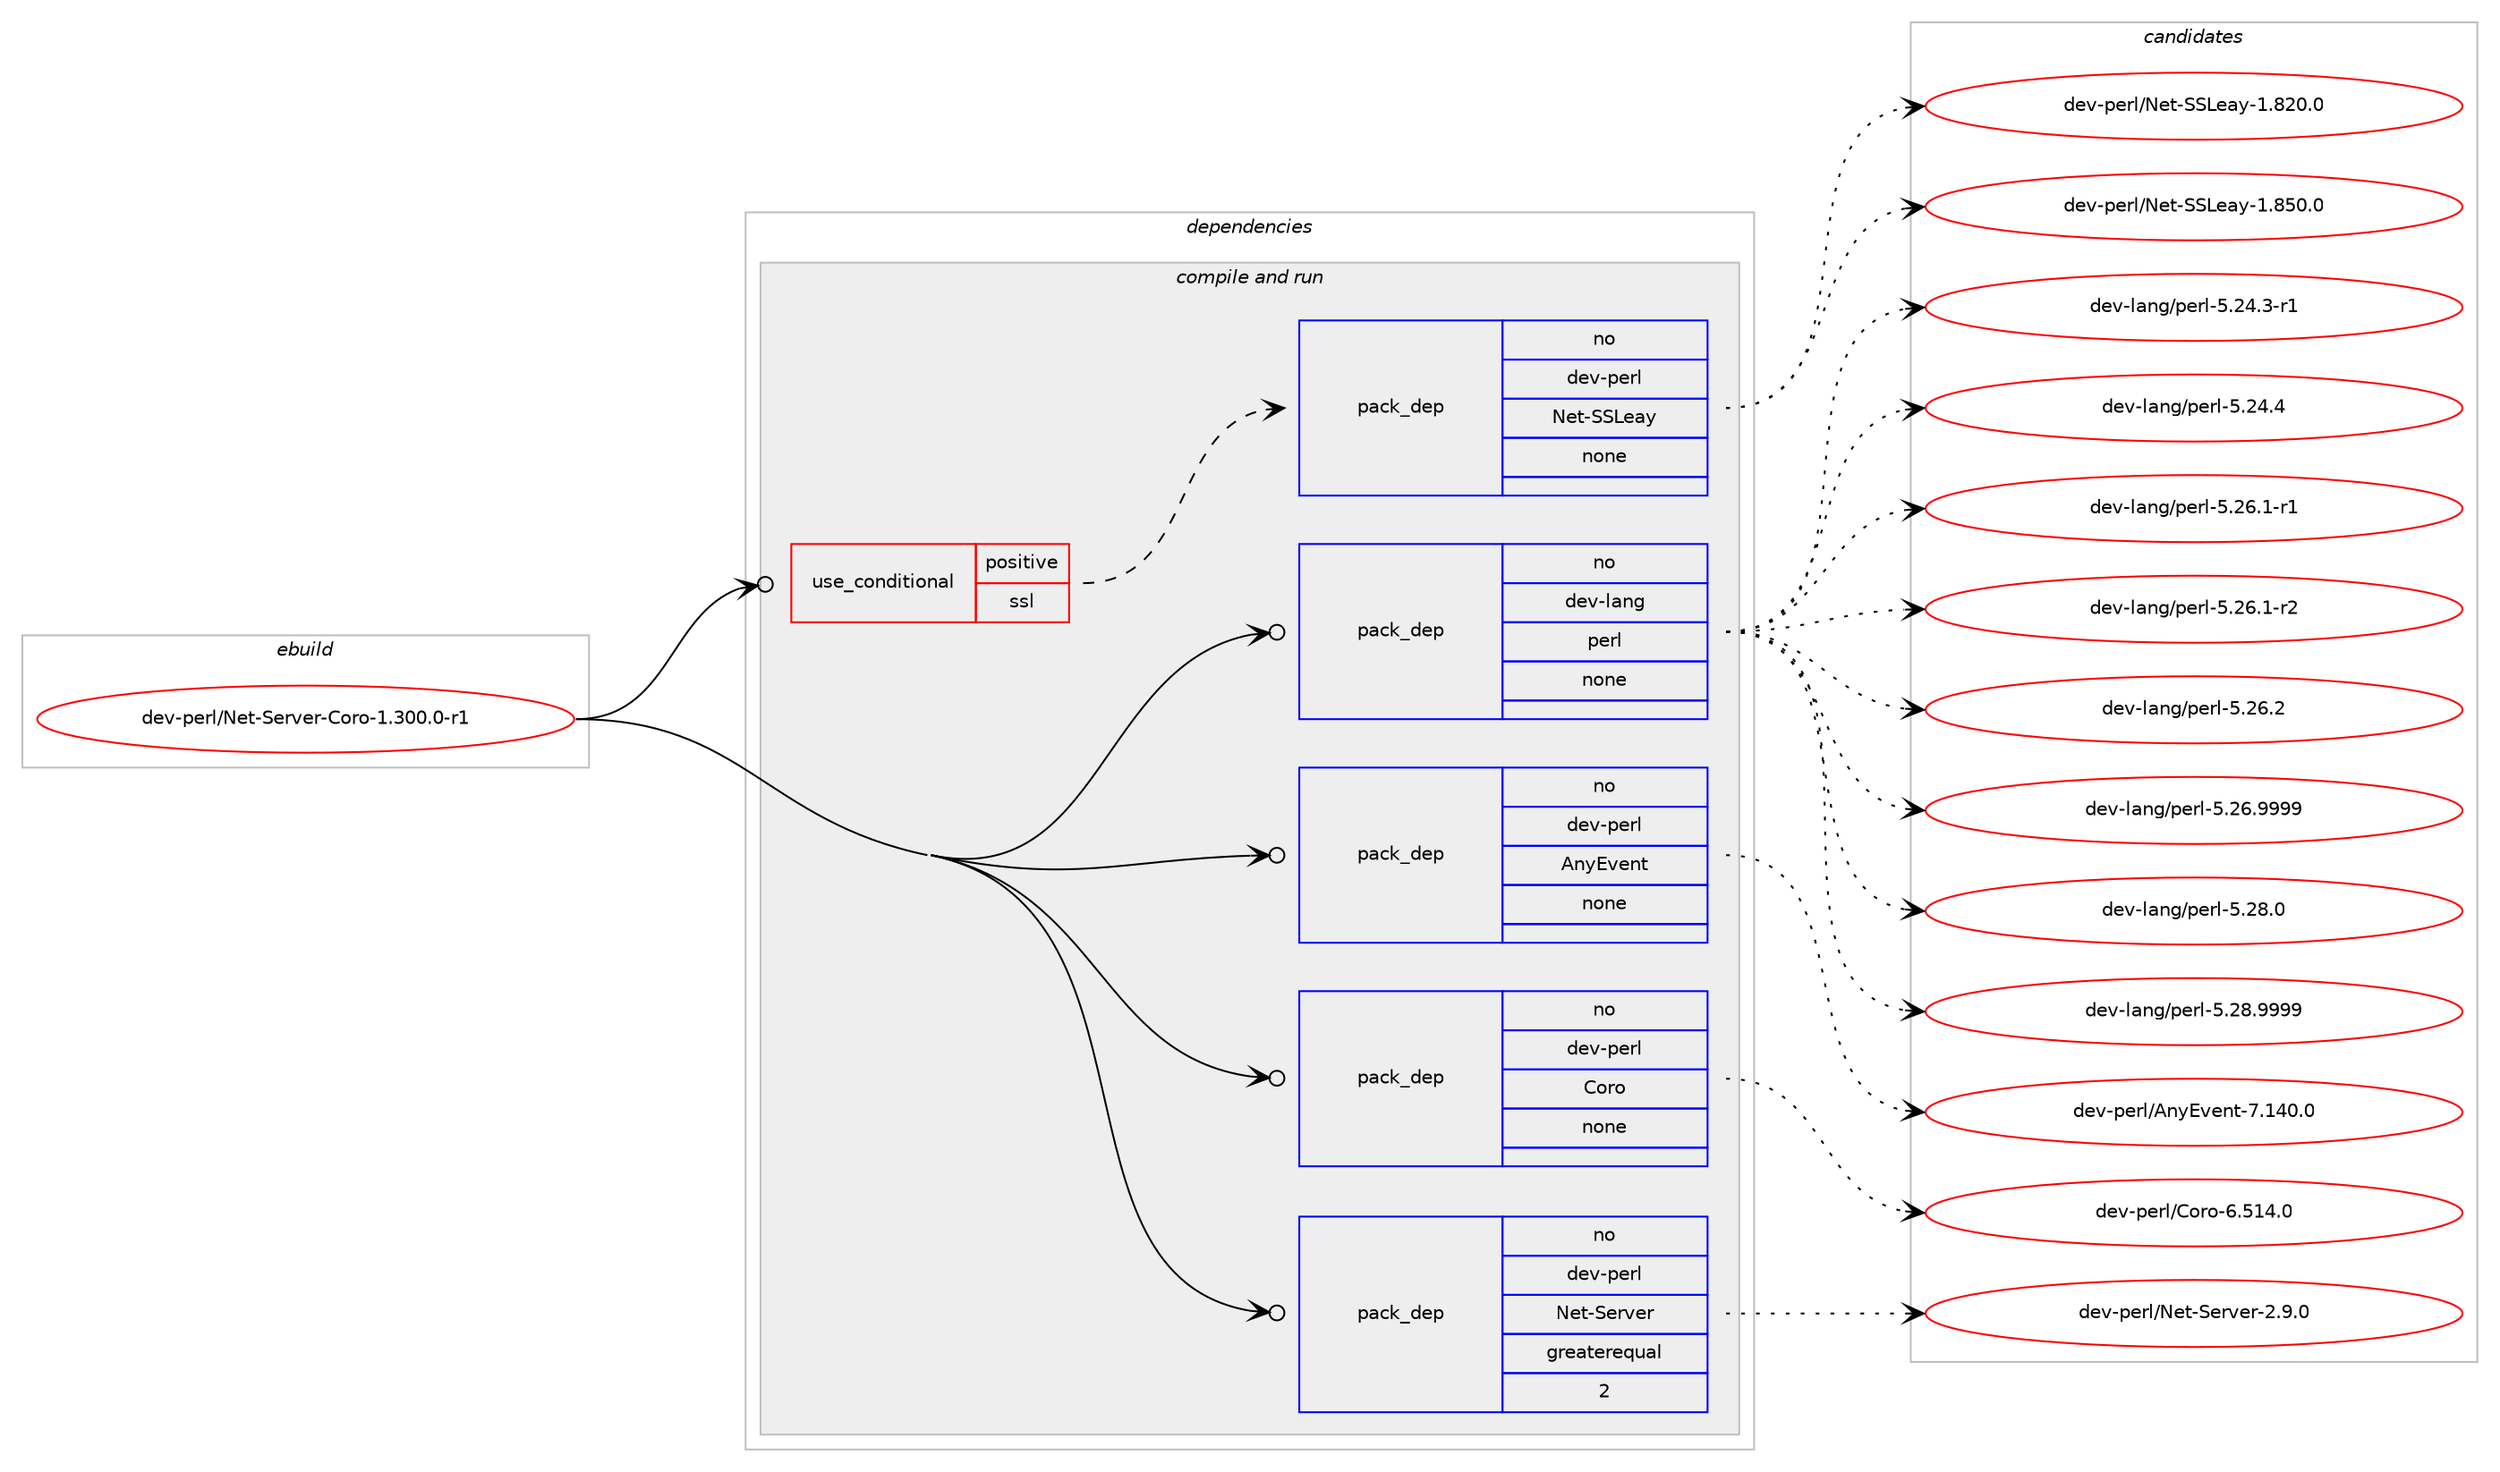 digraph prolog {

# *************
# Graph options
# *************

newrank=true;
concentrate=true;
compound=true;
graph [rankdir=LR,fontname=Helvetica,fontsize=10,ranksep=1.5];#, ranksep=2.5, nodesep=0.2];
edge  [arrowhead=vee];
node  [fontname=Helvetica,fontsize=10];

# **********
# The ebuild
# **********

subgraph cluster_leftcol {
color=gray;
rank=same;
label=<<i>ebuild</i>>;
id [label="dev-perl/Net-Server-Coro-1.300.0-r1", color=red, width=4, href="../dev-perl/Net-Server-Coro-1.300.0-r1.svg"];
}

# ****************
# The dependencies
# ****************

subgraph cluster_midcol {
color=gray;
label=<<i>dependencies</i>>;
subgraph cluster_compile {
fillcolor="#eeeeee";
style=filled;
label=<<i>compile</i>>;
}
subgraph cluster_compileandrun {
fillcolor="#eeeeee";
style=filled;
label=<<i>compile and run</i>>;
subgraph cond368610 {
dependency1386545 [label=<<TABLE BORDER="0" CELLBORDER="1" CELLSPACING="0" CELLPADDING="4"><TR><TD ROWSPAN="3" CELLPADDING="10">use_conditional</TD></TR><TR><TD>positive</TD></TR><TR><TD>ssl</TD></TR></TABLE>>, shape=none, color=red];
subgraph pack994877 {
dependency1386546 [label=<<TABLE BORDER="0" CELLBORDER="1" CELLSPACING="0" CELLPADDING="4" WIDTH="220"><TR><TD ROWSPAN="6" CELLPADDING="30">pack_dep</TD></TR><TR><TD WIDTH="110">no</TD></TR><TR><TD>dev-perl</TD></TR><TR><TD>Net-SSLeay</TD></TR><TR><TD>none</TD></TR><TR><TD></TD></TR></TABLE>>, shape=none, color=blue];
}
dependency1386545:e -> dependency1386546:w [weight=20,style="dashed",arrowhead="vee"];
}
id:e -> dependency1386545:w [weight=20,style="solid",arrowhead="odotvee"];
subgraph pack994878 {
dependency1386547 [label=<<TABLE BORDER="0" CELLBORDER="1" CELLSPACING="0" CELLPADDING="4" WIDTH="220"><TR><TD ROWSPAN="6" CELLPADDING="30">pack_dep</TD></TR><TR><TD WIDTH="110">no</TD></TR><TR><TD>dev-lang</TD></TR><TR><TD>perl</TD></TR><TR><TD>none</TD></TR><TR><TD></TD></TR></TABLE>>, shape=none, color=blue];
}
id:e -> dependency1386547:w [weight=20,style="solid",arrowhead="odotvee"];
subgraph pack994879 {
dependency1386548 [label=<<TABLE BORDER="0" CELLBORDER="1" CELLSPACING="0" CELLPADDING="4" WIDTH="220"><TR><TD ROWSPAN="6" CELLPADDING="30">pack_dep</TD></TR><TR><TD WIDTH="110">no</TD></TR><TR><TD>dev-perl</TD></TR><TR><TD>AnyEvent</TD></TR><TR><TD>none</TD></TR><TR><TD></TD></TR></TABLE>>, shape=none, color=blue];
}
id:e -> dependency1386548:w [weight=20,style="solid",arrowhead="odotvee"];
subgraph pack994880 {
dependency1386549 [label=<<TABLE BORDER="0" CELLBORDER="1" CELLSPACING="0" CELLPADDING="4" WIDTH="220"><TR><TD ROWSPAN="6" CELLPADDING="30">pack_dep</TD></TR><TR><TD WIDTH="110">no</TD></TR><TR><TD>dev-perl</TD></TR><TR><TD>Coro</TD></TR><TR><TD>none</TD></TR><TR><TD></TD></TR></TABLE>>, shape=none, color=blue];
}
id:e -> dependency1386549:w [weight=20,style="solid",arrowhead="odotvee"];
subgraph pack994881 {
dependency1386550 [label=<<TABLE BORDER="0" CELLBORDER="1" CELLSPACING="0" CELLPADDING="4" WIDTH="220"><TR><TD ROWSPAN="6" CELLPADDING="30">pack_dep</TD></TR><TR><TD WIDTH="110">no</TD></TR><TR><TD>dev-perl</TD></TR><TR><TD>Net-Server</TD></TR><TR><TD>greaterequal</TD></TR><TR><TD>2</TD></TR></TABLE>>, shape=none, color=blue];
}
id:e -> dependency1386550:w [weight=20,style="solid",arrowhead="odotvee"];
}
subgraph cluster_run {
fillcolor="#eeeeee";
style=filled;
label=<<i>run</i>>;
}
}

# **************
# The candidates
# **************

subgraph cluster_choices {
rank=same;
color=gray;
label=<<i>candidates</i>>;

subgraph choice994877 {
color=black;
nodesep=1;
choice10010111845112101114108477810111645838376101971214549465650484648 [label="dev-perl/Net-SSLeay-1.820.0", color=red, width=4,href="../dev-perl/Net-SSLeay-1.820.0.svg"];
choice10010111845112101114108477810111645838376101971214549465653484648 [label="dev-perl/Net-SSLeay-1.850.0", color=red, width=4,href="../dev-perl/Net-SSLeay-1.850.0.svg"];
dependency1386546:e -> choice10010111845112101114108477810111645838376101971214549465650484648:w [style=dotted,weight="100"];
dependency1386546:e -> choice10010111845112101114108477810111645838376101971214549465653484648:w [style=dotted,weight="100"];
}
subgraph choice994878 {
color=black;
nodesep=1;
choice100101118451089711010347112101114108455346505246514511449 [label="dev-lang/perl-5.24.3-r1", color=red, width=4,href="../dev-lang/perl-5.24.3-r1.svg"];
choice10010111845108971101034711210111410845534650524652 [label="dev-lang/perl-5.24.4", color=red, width=4,href="../dev-lang/perl-5.24.4.svg"];
choice100101118451089711010347112101114108455346505446494511449 [label="dev-lang/perl-5.26.1-r1", color=red, width=4,href="../dev-lang/perl-5.26.1-r1.svg"];
choice100101118451089711010347112101114108455346505446494511450 [label="dev-lang/perl-5.26.1-r2", color=red, width=4,href="../dev-lang/perl-5.26.1-r2.svg"];
choice10010111845108971101034711210111410845534650544650 [label="dev-lang/perl-5.26.2", color=red, width=4,href="../dev-lang/perl-5.26.2.svg"];
choice10010111845108971101034711210111410845534650544657575757 [label="dev-lang/perl-5.26.9999", color=red, width=4,href="../dev-lang/perl-5.26.9999.svg"];
choice10010111845108971101034711210111410845534650564648 [label="dev-lang/perl-5.28.0", color=red, width=4,href="../dev-lang/perl-5.28.0.svg"];
choice10010111845108971101034711210111410845534650564657575757 [label="dev-lang/perl-5.28.9999", color=red, width=4,href="../dev-lang/perl-5.28.9999.svg"];
dependency1386547:e -> choice100101118451089711010347112101114108455346505246514511449:w [style=dotted,weight="100"];
dependency1386547:e -> choice10010111845108971101034711210111410845534650524652:w [style=dotted,weight="100"];
dependency1386547:e -> choice100101118451089711010347112101114108455346505446494511449:w [style=dotted,weight="100"];
dependency1386547:e -> choice100101118451089711010347112101114108455346505446494511450:w [style=dotted,weight="100"];
dependency1386547:e -> choice10010111845108971101034711210111410845534650544650:w [style=dotted,weight="100"];
dependency1386547:e -> choice10010111845108971101034711210111410845534650544657575757:w [style=dotted,weight="100"];
dependency1386547:e -> choice10010111845108971101034711210111410845534650564648:w [style=dotted,weight="100"];
dependency1386547:e -> choice10010111845108971101034711210111410845534650564657575757:w [style=dotted,weight="100"];
}
subgraph choice994879 {
color=black;
nodesep=1;
choice100101118451121011141084765110121691181011101164555464952484648 [label="dev-perl/AnyEvent-7.140.0", color=red, width=4,href="../dev-perl/AnyEvent-7.140.0.svg"];
dependency1386548:e -> choice100101118451121011141084765110121691181011101164555464952484648:w [style=dotted,weight="100"];
}
subgraph choice994880 {
color=black;
nodesep=1;
choice1001011184511210111410847671111141114554465349524648 [label="dev-perl/Coro-6.514.0", color=red, width=4,href="../dev-perl/Coro-6.514.0.svg"];
dependency1386549:e -> choice1001011184511210111410847671111141114554465349524648:w [style=dotted,weight="100"];
}
subgraph choice994881 {
color=black;
nodesep=1;
choice1001011184511210111410847781011164583101114118101114455046574648 [label="dev-perl/Net-Server-2.9.0", color=red, width=4,href="../dev-perl/Net-Server-2.9.0.svg"];
dependency1386550:e -> choice1001011184511210111410847781011164583101114118101114455046574648:w [style=dotted,weight="100"];
}
}

}
